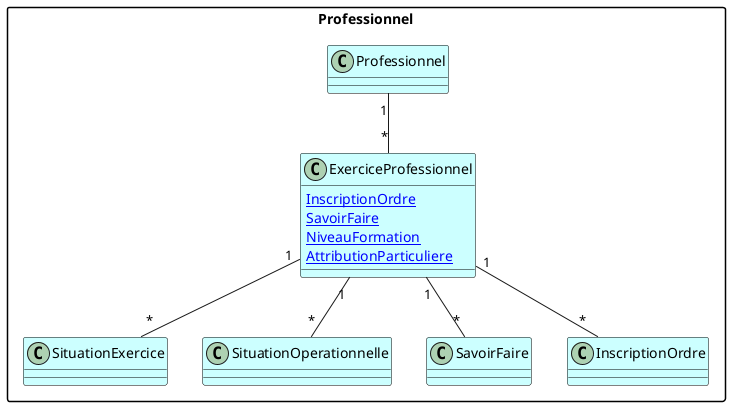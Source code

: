 @startuml
skinparam packageStyle rectangle
skinparam backgroundColor #FFFFFF
skinparam class {
    BackgroundColor #CCFFFF
    BorderColor black
}

package "Professionnel" {
    class Professionnel
    class ExerciceProfessionnel {
        [[StructureDefinition-InscriptionOrdre.html InscriptionOrdre]]
        [[StructureDefinition-SavoirFaire.html SavoirFaire]]
        [[StructureDefinition-NiveauFormation.html NiveauFormation]]
        [[StructureDefinition-AttributionParticuliere.html AttributionParticuliere]]
    }
    class SituationExercice 
    class SituationOperationnelle

    url of Professionnel is [[StructureDefinition-Professionnel.html]]
    url of ExerciceProfessionnel is [[StructureDefinition-ExerciceProfessionnel.html]]
    url of SituationExercice is [[StructureDefinition-SituationExercice.html]]
    url of SituationOperationnelle is [[StructureDefinition-SituationOperationnelle.html]]

    Professionnel "1" -- "*" ExerciceProfessionnel
    
    ExerciceProfessionnel "1" -- "*" SituationExercice
    ExerciceProfessionnel "1" -- "*" SituationOperationnelle
    ExerciceProfessionnel "1" -- "*" SavoirFaire
    ExerciceProfessionnel "1" -- "*" InscriptionOrdre
}

@enduml
